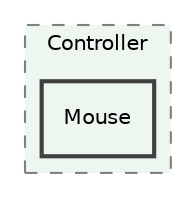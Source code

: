 digraph "src/Controller/Mouse"
{
 // LATEX_PDF_SIZE
  edge [fontname="Helvetica",fontsize="10",labelfontname="Helvetica",labelfontsize="10"];
  node [fontname="Helvetica",fontsize="10",shape=record];
  compound=true
  subgraph clusterdir_b3b6f0ba51cfe0acc4894d1f872bef0a {
    graph [ bgcolor="#edf7ef", pencolor="grey50", style="filled,dashed,", label="Controller", fontname="Helvetica", fontsize="10", URL="dir_b3b6f0ba51cfe0acc4894d1f872bef0a.html"]
  dir_c694655f8d0b245d26e6a7d13d9ec615 [shape=box, label="Mouse", style="filled,bold,", fillcolor="#edf7ef", color="grey25", URL="dir_c694655f8d0b245d26e6a7d13d9ec615.html"];
  }
}
